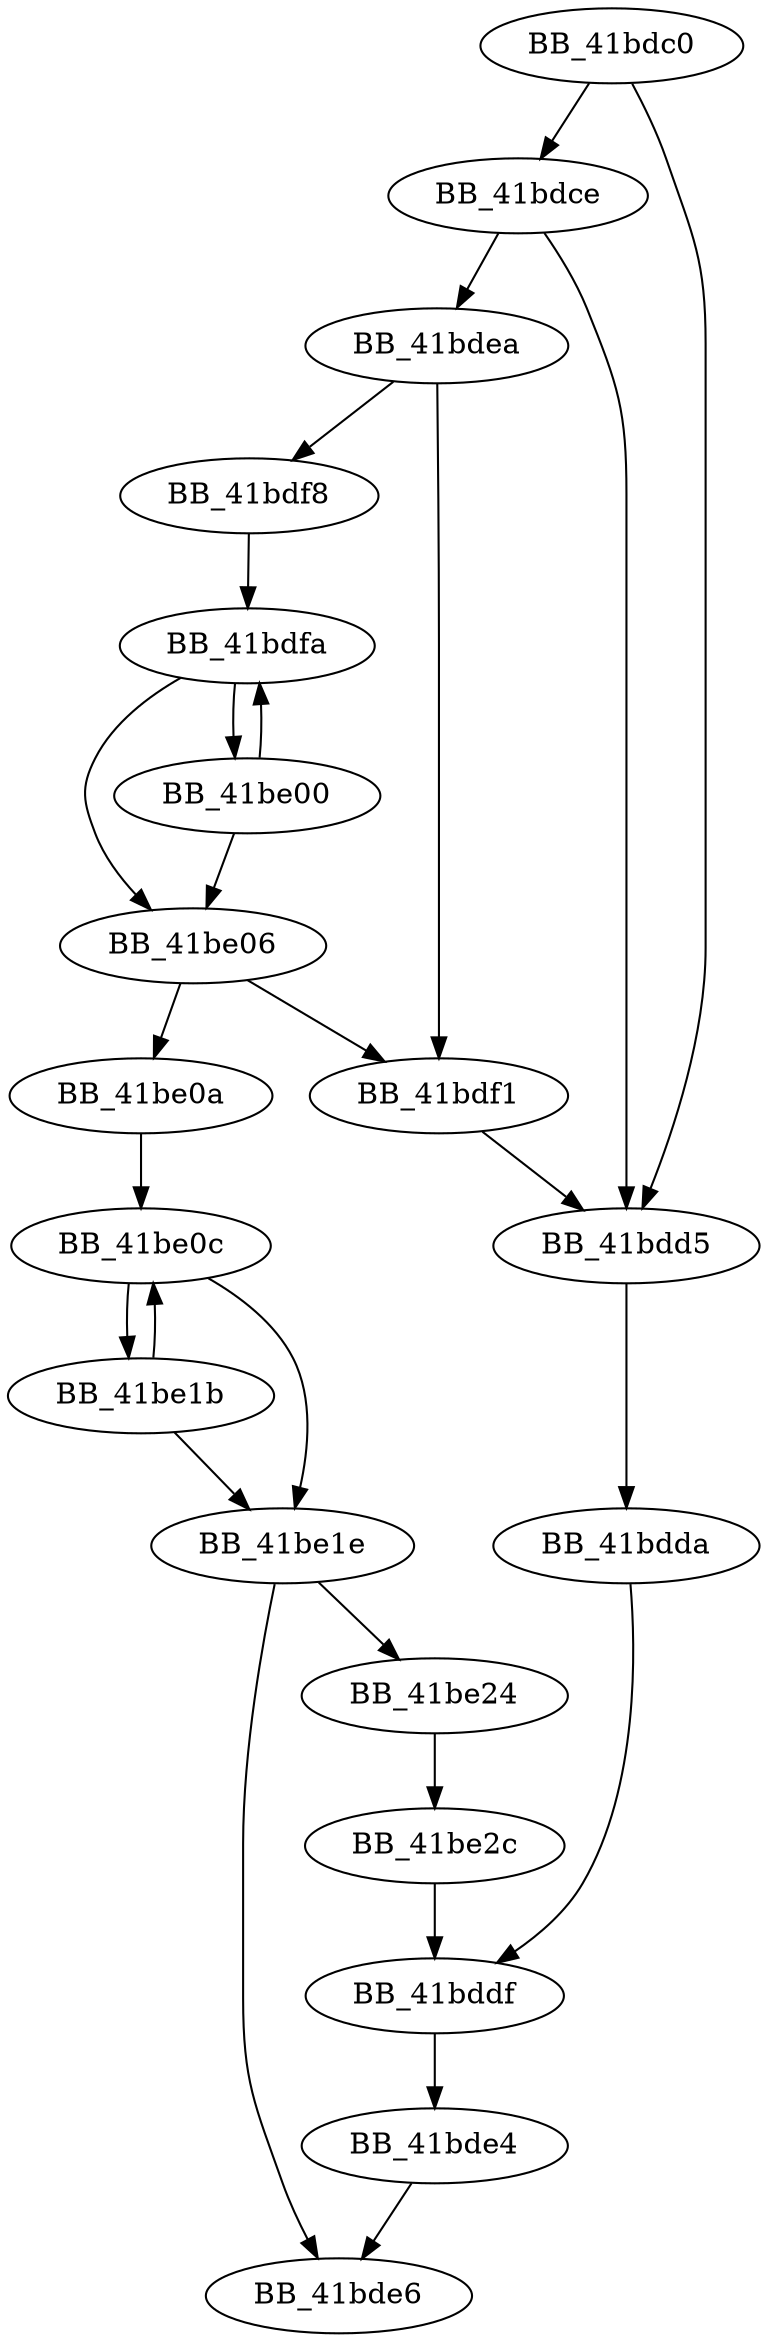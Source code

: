 DiGraph _wcscat_s{
BB_41bdc0->BB_41bdce
BB_41bdc0->BB_41bdd5
BB_41bdce->BB_41bdd5
BB_41bdce->BB_41bdea
BB_41bdd5->BB_41bdda
BB_41bdda->BB_41bddf
BB_41bddf->BB_41bde4
BB_41bde4->BB_41bde6
BB_41bdea->BB_41bdf1
BB_41bdea->BB_41bdf8
BB_41bdf1->BB_41bdd5
BB_41bdf8->BB_41bdfa
BB_41bdfa->BB_41be00
BB_41bdfa->BB_41be06
BB_41be00->BB_41bdfa
BB_41be00->BB_41be06
BB_41be06->BB_41bdf1
BB_41be06->BB_41be0a
BB_41be0a->BB_41be0c
BB_41be0c->BB_41be1b
BB_41be0c->BB_41be1e
BB_41be1b->BB_41be0c
BB_41be1b->BB_41be1e
BB_41be1e->BB_41bde6
BB_41be1e->BB_41be24
BB_41be24->BB_41be2c
BB_41be2c->BB_41bddf
}
